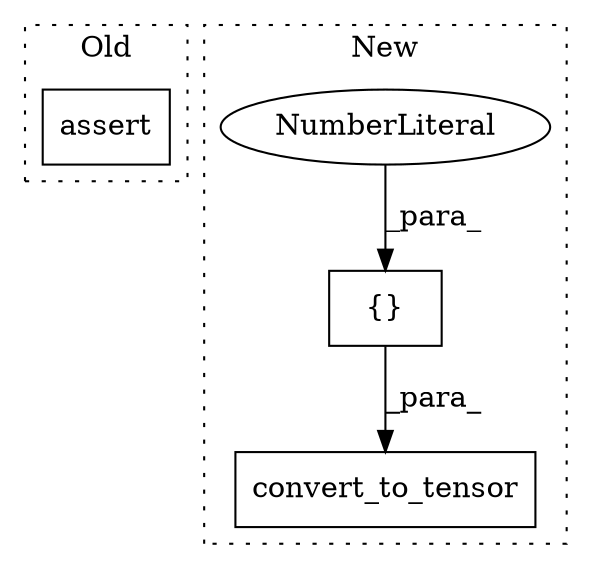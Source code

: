 digraph G {
subgraph cluster0 {
1 [label="assert" a="32" s="4485,4516" l="16,1" shape="box"];
label = "Old";
style="dotted";
}
subgraph cluster1 {
2 [label="convert_to_tensor" a="32" s="5288,5327" l="18,1" shape="box"];
3 [label="{}" a="4" s="5317,5326" l="1,1" shape="box"];
4 [label="NumberLiteral" a="34" s="5323" l="3" shape="ellipse"];
label = "New";
style="dotted";
}
3 -> 2 [label="_para_"];
4 -> 3 [label="_para_"];
}